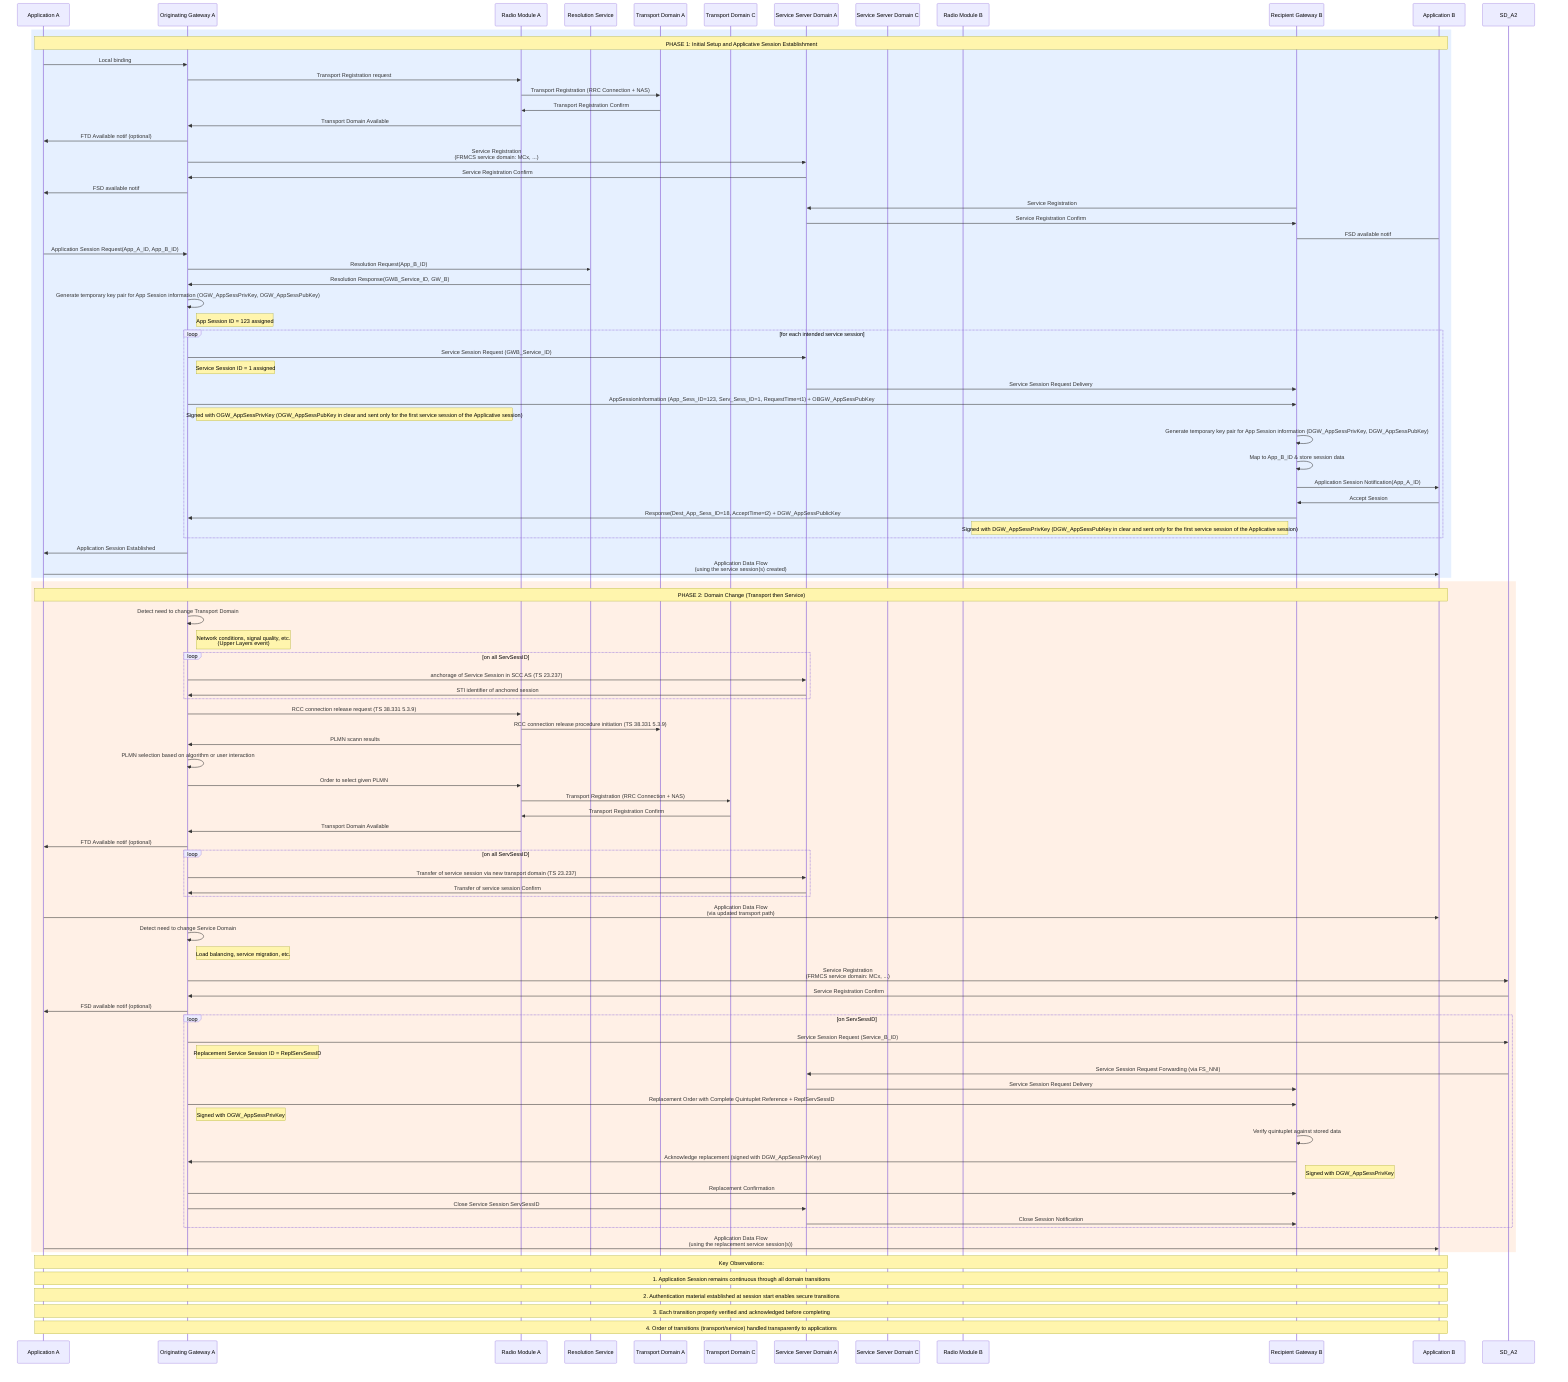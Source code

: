 sequenceDiagram
    participant App_A as Application A
    participant GW_A as Originating Gateway A
    participant UE_A as Radio Module A
    participant RS as Resolution Service
    participant TD_A1 as Transport Domain A
    participant TD_A2 as Transport Domain C
    participant SD_A1 as Service Server Domain A
    participant 2 as Service Server Domain C
    participant UE_B as Radio Module B
    participant GW_B as Recipient Gateway B
    participant App_B as Application B

    rect rgb(230, 240, 255)
        Note over App_A, App_B: PHASE 1: Initial Setup and Applicative Session Establishment

        %% Initial Transport & Service Domain Registration
        App_A->>GW_A: Local binding
        GW_A->>UE_A: Transport Registration request
        UE_A->>TD_A1: Transport Registration (RRC Connection + NAS)
        TD_A1->>UE_A: Transport Registration Confirm
        UE_A->>GW_A: Transport Domain Available
        GW_A->>App_A: FTD Available notif (optional)
        GW_A->>SD_A1: Service Registration<br>(FRMCS service domain: MCx, ...)
        SD_A1->>GW_A: Service Registration Confirm
        GW_A->>App_A: FSD available notif
        
        GW_B->>SD_A1: Service Registration
        SD_A1->>GW_B: Service Registration Confirm
        GW_B->App_B: FSD available notif

        %% Application Session Establishment
        App_A->>GW_A: Application Session Request(App_A_ID, App_B_ID)
        
        %% Resolution of App ID to Service ID via Resolution Service
        GW_A->>RS: Resolution Request(App_B_ID)
        RS->>GW_A: Resolution Response(GWB_Service_ID, GW_B)
        
        %% Generate Authentication Material
        GW_A->>GW_A: Generate temporary key pair for App Session information (OGW_AppSessPrivKey, OGW_AppSessPubKey)
        Note right of GW_A: App Session ID = 123 assigned
        
        %% Establish Service Session(s) via Service Domain
        loop for each intended service session
            GW_A->>SD_A1: Service Session Request (GWB_Service_ID)
            Note right of GW_A: Service Session ID = 1 assigned
            SD_A1->>GW_B: Service Session Request Delivery
            
            %% Session Authentication & Identification Exchange
            GW_A->>GW_B: AppSessionInformation (App_Sess_ID=123, Serv_Sess_ID=1, RequestTime=t1) + OBGW_AppSessPubKey
            Note right of GW_A: Signed with OGW_AppSessPrivKey (OGW_AppSessPubKey in clear and sent only for the first service session of the Applicative session)
            
            GW_B->>GW_B: Generate temporary key pair for App Session information (DGW_AppSessPrivKey, DGW_AppSessPubKey)
            GW_B->>GW_B: Map to App_B_ID & store session data
            GW_B->>App_B: Application Session Notification(App_A_ID)
            
            App_B->>GW_B: Accept Session
            
            GW_B->>GW_A: Response(Dest_App_Sess_ID=18, AcceptTime=t2) + DGW_AppSessPublicKey
            Note left of GW_B: Signed with DGW_AppSessPrivKey (DGW_AppSessPubKey in clear and sent only for the first service session of the Applicative session)
        end
        GW_A->>App_A: Application Session Established
        
        %% Media Flow Establishment
        App_A->>App_B: Application Data Flow <br> (using the service session(s) created)
    end
    
    rect rgb(255, 240, 230)
        Note over App_A, App_B: PHASE 2: Domain Change (Transport then Service)
        
        %% Detection of Transport Domain Change Need
        GW_A->>GW_A: Detect need to change Transport Domain 
        Note right of GW_A: Network conditions, signal quality, etc.<br>(Upper Layers event)
        loop on all ServSessID
            GW_A->>SD_A1: anchorage of Service Session in SCC AS (TS 23.237)
            SD_A1->>GW_A: STI identifier of anchored session
        end
        GW_A->>UE_A: RCC connection release request (TS 38.331 5.3.9)
        UE_A->>TD_A1: RCC connection release procedure initiation (TS 38.331 5.3.9)
        UE_A->>GW_A: PLMN scann results
        GW_A->>GW_A: PLMN selection based on algorithm or user interaction
        GW_A->>UE_A: Order to select given PLMN
        UE_A->>TD_A2: Transport Registration (RRC Connection + NAS)
        TD_A2->>UE_A: Transport Registration Confirm
        UE_A->>GW_A: Transport Domain Available
        GW_A->>App_A: FTD Available notif (optional)
        
        %% Update Service Path for Existing Service Session(s)
        loop on all ServSessID
            GW_A->>SD_A1: Transfer of service session via new transport domain (TS 23.237)
            SD_A1->>GW_A: Transfer of service session Confirm
        end
        %% Media Flow Continues via New Transport Path
        App_A->>App_B: Application Data Flow <br> (via updated transport path)
        
        %% Later: Service Domain Change
        GW_A->>GW_A: Detect need to change Service Domain
        Note right of GW_A: Load balancing, service migration, etc.
        
        %% Registration to New Service Domain
        GW_A->>SD_A2: Service Registration<br>(FRMCS service domain: MCx, ...)
        SD_A2->>GW_A: Service Registration Confirm
        GW_A->>App_A: FSD available notif (optional)
        
        %% Establish Replacement Service Session
        loop on ServSessID
            GW_A->>SD_A2: Service Session Request (Service_B_ID)
            Note right of GW_A: Replacement Service Session ID = ReplServSessID
            SD_A2->>SD_A1: Service Session Request Forwarding (via FS_NNI)
            SD_A1->>GW_B: Service Session Request Delivery
            
            %% Authentication for Session Replacement
            GW_A->>GW_B: Replacement Order with Complete Quintuplet Reference + ReplServSessID
            Note right of GW_A: Signed with OGW_AppSessPrivKey
            
            GW_B->>GW_B: Verify quintuplet against stored data
            GW_B->>GW_A: Acknowledge replacement (signed with DGW_AppSessPrivKey)
            Note right of GW_B: Signed with DGW_AppSessPrivKey
            GW_A->>GW_B: Replacement Confirmation

            %% Close Original Service Session
            GW_A->>SD_A1: Close Service Session ServSessID
            SD_A1->>GW_B: Close Session Notification
        end
           
           
        
        %% Media Flow via New Service Session
        App_A->>App_B: Application Data Flow <br> (using the replacement service session(s))
        
        
    end

    Note over App_A, App_B: Key Observations:
    Note over App_A, App_B: 1. Application Session remains continuous through all domain transitions
    Note over App_A, App_B: 2. Authentication material established at session start enables secure transitions
    Note over App_A, App_B: 3. Each transition properly verified and acknowledged before completing
    Note over App_A, App_B: 4. Order of transitions (transport/service) handled transparently to applications